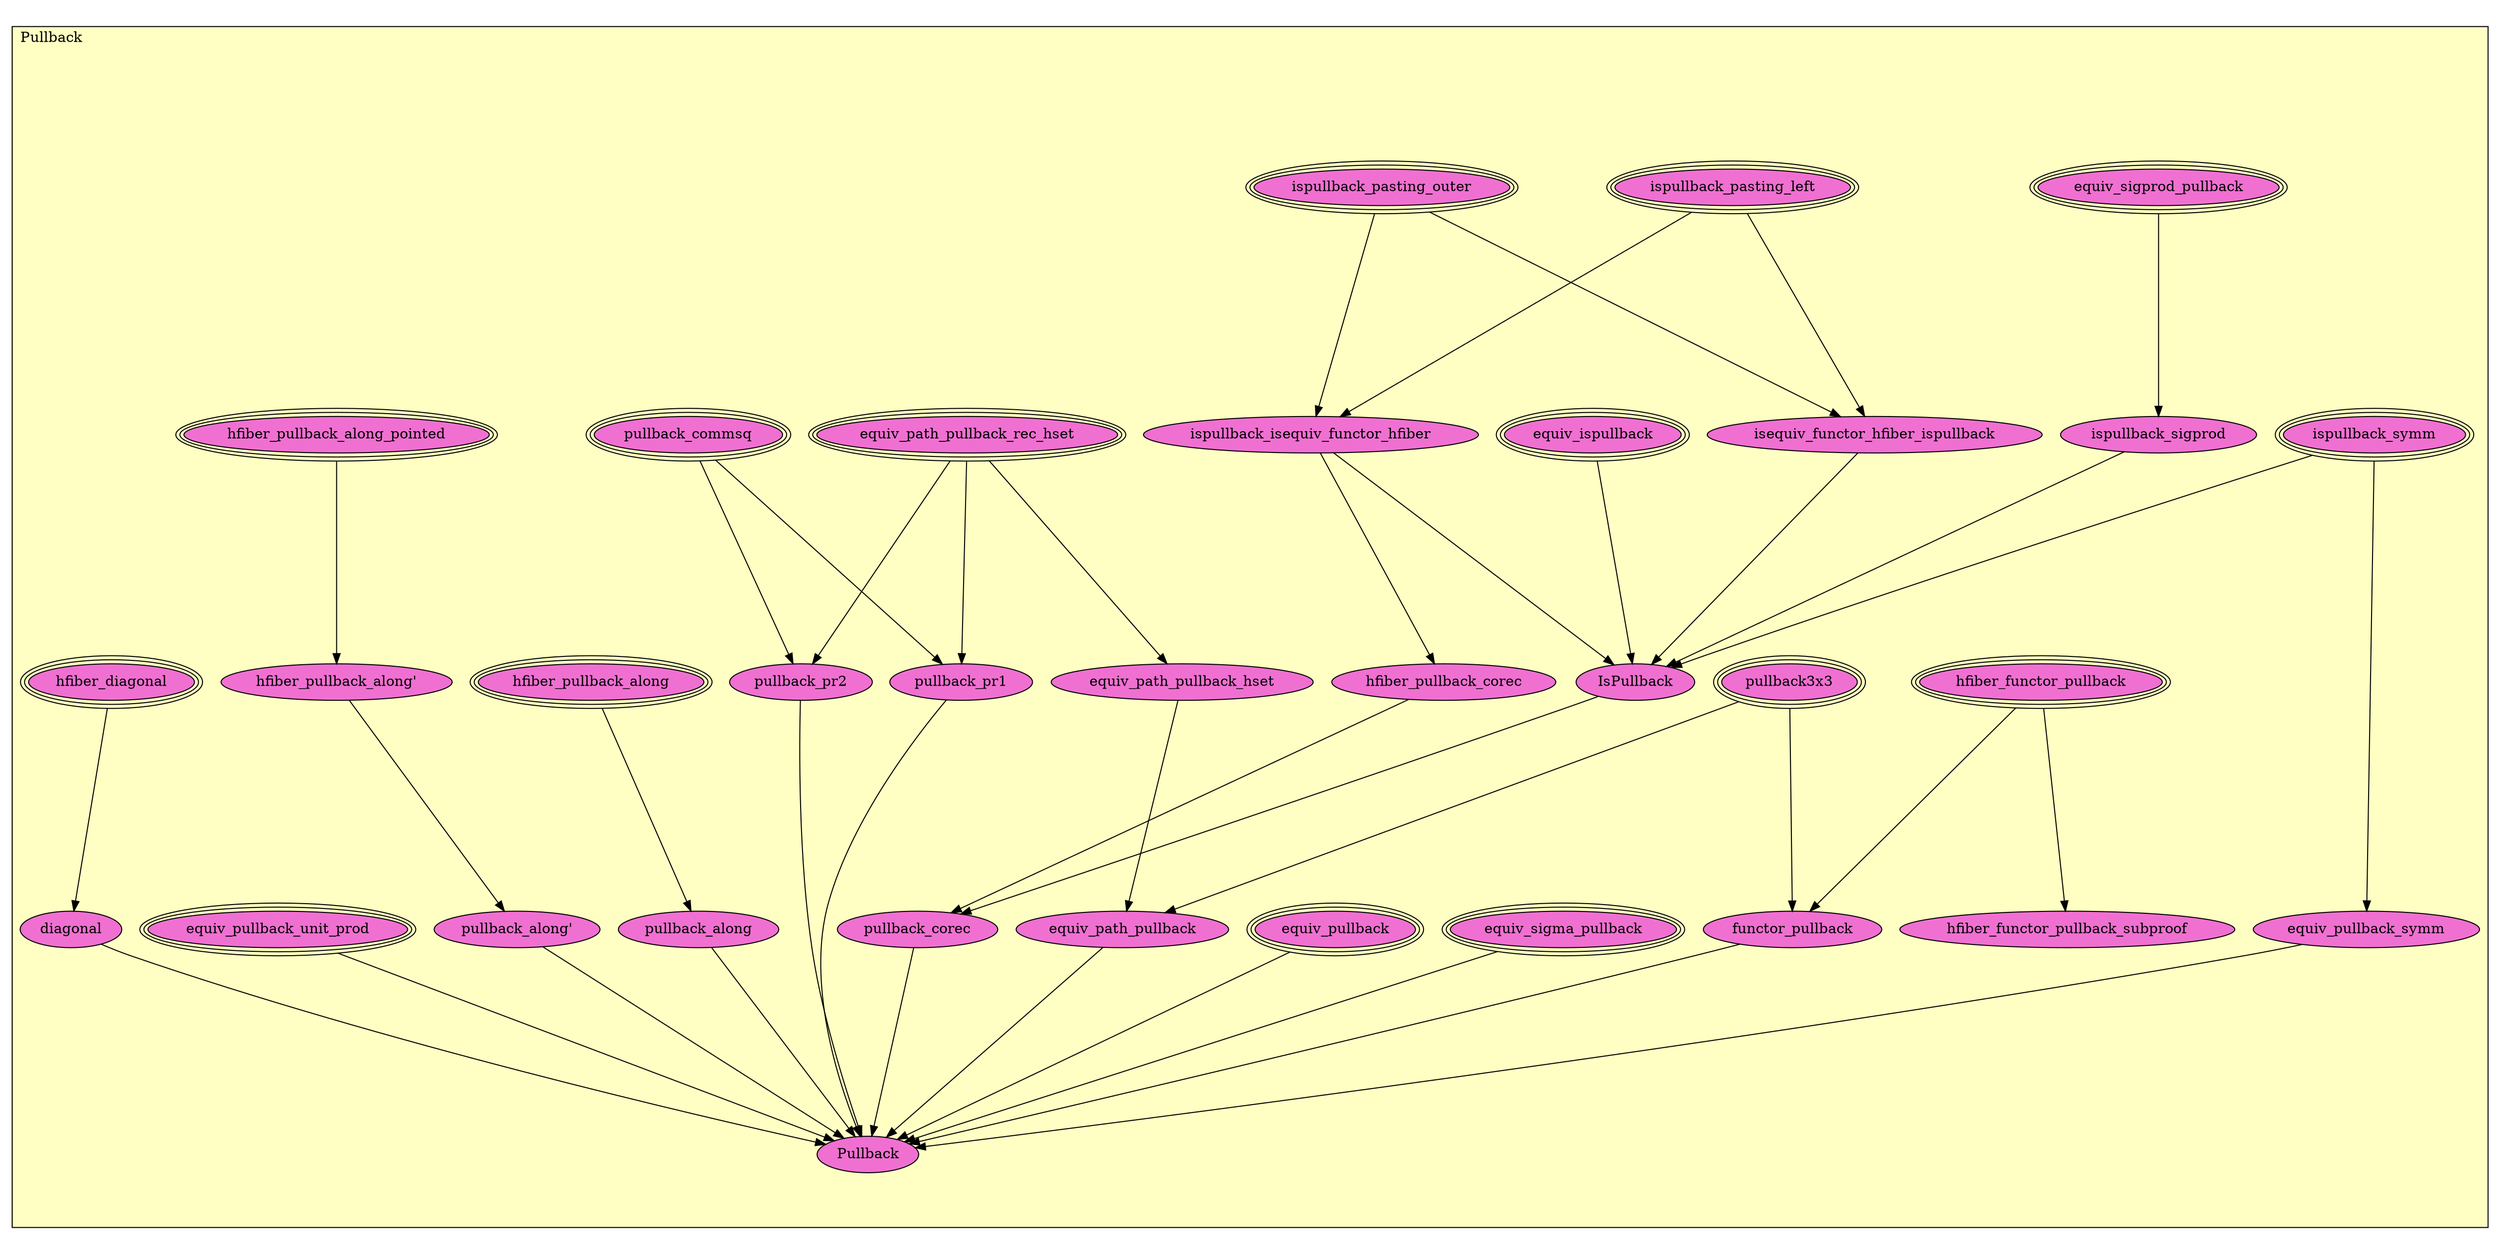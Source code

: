 digraph HoTT_Limits_Pullback {
  graph [ratio=0.5]
  node [style=filled]
Pullback_ispullback_pasting_outer [label="ispullback_pasting_outer", URL=<Pullback.html#ispullback_pasting_outer>, peripheries=3, fillcolor="#F070D1"] ;
Pullback_ispullback_pasting_left [label="ispullback_pasting_left", URL=<Pullback.html#ispullback_pasting_left>, peripheries=3, fillcolor="#F070D1"] ;
Pullback_pullback3x3 [label="pullback3x3", URL=<Pullback.html#pullback3x3>, peripheries=3, fillcolor="#F070D1"] ;
Pullback_equiv_path_pullback_rec_hset [label="equiv_path_pullback_rec_hset", URL=<Pullback.html#equiv_path_pullback_rec_hset>, peripheries=3, fillcolor="#F070D1"] ;
Pullback_equiv_path_pullback_hset [label="equiv_path_pullback_hset", URL=<Pullback.html#equiv_path_pullback_hset>, fillcolor="#F070D1"] ;
Pullback_equiv_path_pullback [label="equiv_path_pullback", URL=<Pullback.html#equiv_path_pullback>, fillcolor="#F070D1"] ;
Pullback_equiv_sigma_pullback [label="equiv_sigma_pullback", URL=<Pullback.html#equiv_sigma_pullback>, peripheries=3, fillcolor="#F070D1"] ;
Pullback_equiv_pullback [label="equiv_pullback", URL=<Pullback.html#equiv_pullback>, peripheries=3, fillcolor="#F070D1"] ;
Pullback_hfiber_functor_pullback [label="hfiber_functor_pullback", URL=<Pullback.html#hfiber_functor_pullback>, peripheries=3, fillcolor="#F070D1"] ;
Pullback_hfiber_functor_pullback_subproof [label="hfiber_functor_pullback_subproof", URL=<Pullback.html#hfiber_functor_pullback_subproof>, fillcolor="#F070D1"] ;
Pullback_functor_pullback [label="functor_pullback", URL=<Pullback.html#functor_pullback>, fillcolor="#F070D1"] ;
Pullback_hfiber_pullback_along_pointed [label="hfiber_pullback_along_pointed", URL=<Pullback.html#hfiber_pullback_along_pointed>, peripheries=3, fillcolor="#F070D1"] ;
Pullback_hfiber_pullback_along_ [label="hfiber_pullback_along'", URL=<Pullback.html#hfiber_pullback_along'>, fillcolor="#F070D1"] ;
Pullback_pullback_along_ [label="pullback_along'", URL=<Pullback.html#pullback_along'>, fillcolor="#F070D1"] ;
Pullback_hfiber_pullback_along [label="hfiber_pullback_along", URL=<Pullback.html#hfiber_pullback_along>, peripheries=3, fillcolor="#F070D1"] ;
Pullback_pullback_along [label="pullback_along", URL=<Pullback.html#pullback_along>, fillcolor="#F070D1"] ;
Pullback_isequiv_functor_hfiber_ispullback [label="isequiv_functor_hfiber_ispullback", URL=<Pullback.html#isequiv_functor_hfiber_ispullback>, fillcolor="#F070D1"] ;
Pullback_ispullback_isequiv_functor_hfiber [label="ispullback_isequiv_functor_hfiber", URL=<Pullback.html#ispullback_isequiv_functor_hfiber>, fillcolor="#F070D1"] ;
Pullback_hfiber_pullback_corec [label="hfiber_pullback_corec", URL=<Pullback.html#hfiber_pullback_corec>, fillcolor="#F070D1"] ;
Pullback_equiv_sigprod_pullback [label="equiv_sigprod_pullback", URL=<Pullback.html#equiv_sigprod_pullback>, peripheries=3, fillcolor="#F070D1"] ;
Pullback_ispullback_sigprod [label="ispullback_sigprod", URL=<Pullback.html#ispullback_sigprod>, fillcolor="#F070D1"] ;
Pullback_ispullback_symm [label="ispullback_symm", URL=<Pullback.html#ispullback_symm>, peripheries=3, fillcolor="#F070D1"] ;
Pullback_equiv_ispullback [label="equiv_ispullback", URL=<Pullback.html#equiv_ispullback>, peripheries=3, fillcolor="#F070D1"] ;
Pullback_IsPullback [label="IsPullback", URL=<Pullback.html#IsPullback>, fillcolor="#F070D1"] ;
Pullback_equiv_pullback_unit_prod [label="equiv_pullback_unit_prod", URL=<Pullback.html#equiv_pullback_unit_prod>, peripheries=3, fillcolor="#F070D1"] ;
Pullback_equiv_pullback_symm [label="equiv_pullback_symm", URL=<Pullback.html#equiv_pullback_symm>, fillcolor="#F070D1"] ;
Pullback_hfiber_diagonal [label="hfiber_diagonal", URL=<Pullback.html#hfiber_diagonal>, peripheries=3, fillcolor="#F070D1"] ;
Pullback_diagonal [label="diagonal", URL=<Pullback.html#diagonal>, fillcolor="#F070D1"] ;
Pullback_pullback_corec [label="pullback_corec", URL=<Pullback.html#pullback_corec>, fillcolor="#F070D1"] ;
Pullback_pullback_commsq [label="pullback_commsq", URL=<Pullback.html#pullback_commsq>, peripheries=3, fillcolor="#F070D1"] ;
Pullback_pullback_pr2 [label="pullback_pr2", URL=<Pullback.html#pullback_pr2>, fillcolor="#F070D1"] ;
Pullback_pullback_pr1 [label="pullback_pr1", URL=<Pullback.html#pullback_pr1>, fillcolor="#F070D1"] ;
Pullback_Pullback [label="Pullback", URL=<Pullback.html#Pullback>, fillcolor="#F070D1"] ;
  Pullback_ispullback_pasting_outer -> Pullback_isequiv_functor_hfiber_ispullback [] ;
  Pullback_ispullback_pasting_outer -> Pullback_ispullback_isequiv_functor_hfiber [] ;
  Pullback_ispullback_pasting_left -> Pullback_isequiv_functor_hfiber_ispullback [] ;
  Pullback_ispullback_pasting_left -> Pullback_ispullback_isequiv_functor_hfiber [] ;
  Pullback_pullback3x3 -> Pullback_equiv_path_pullback [] ;
  Pullback_pullback3x3 -> Pullback_functor_pullback [] ;
  Pullback_equiv_path_pullback_rec_hset -> Pullback_equiv_path_pullback_hset [] ;
  Pullback_equiv_path_pullback_rec_hset -> Pullback_pullback_pr2 [] ;
  Pullback_equiv_path_pullback_rec_hset -> Pullback_pullback_pr1 [] ;
  Pullback_equiv_path_pullback_hset -> Pullback_equiv_path_pullback [] ;
  Pullback_equiv_path_pullback -> Pullback_Pullback [] ;
  Pullback_equiv_sigma_pullback -> Pullback_Pullback [] ;
  Pullback_equiv_pullback -> Pullback_Pullback [] ;
  Pullback_hfiber_functor_pullback -> Pullback_hfiber_functor_pullback_subproof [] ;
  Pullback_hfiber_functor_pullback -> Pullback_functor_pullback [] ;
  Pullback_functor_pullback -> Pullback_Pullback [] ;
  Pullback_hfiber_pullback_along_pointed -> Pullback_hfiber_pullback_along_ [] ;
  Pullback_hfiber_pullback_along_ -> Pullback_pullback_along_ [] ;
  Pullback_pullback_along_ -> Pullback_Pullback [] ;
  Pullback_hfiber_pullback_along -> Pullback_pullback_along [] ;
  Pullback_pullback_along -> Pullback_Pullback [] ;
  Pullback_isequiv_functor_hfiber_ispullback -> Pullback_IsPullback [] ;
  Pullback_ispullback_isequiv_functor_hfiber -> Pullback_hfiber_pullback_corec [] ;
  Pullback_ispullback_isequiv_functor_hfiber -> Pullback_IsPullback [] ;
  Pullback_hfiber_pullback_corec -> Pullback_pullback_corec [] ;
  Pullback_equiv_sigprod_pullback -> Pullback_ispullback_sigprod [] ;
  Pullback_ispullback_sigprod -> Pullback_IsPullback [] ;
  Pullback_ispullback_symm -> Pullback_IsPullback [] ;
  Pullback_ispullback_symm -> Pullback_equiv_pullback_symm [] ;
  Pullback_equiv_ispullback -> Pullback_IsPullback [] ;
  Pullback_IsPullback -> Pullback_pullback_corec [] ;
  Pullback_equiv_pullback_unit_prod -> Pullback_Pullback [] ;
  Pullback_equiv_pullback_symm -> Pullback_Pullback [] ;
  Pullback_hfiber_diagonal -> Pullback_diagonal [] ;
  Pullback_diagonal -> Pullback_Pullback [] ;
  Pullback_pullback_corec -> Pullback_Pullback [] ;
  Pullback_pullback_commsq -> Pullback_pullback_pr2 [] ;
  Pullback_pullback_commsq -> Pullback_pullback_pr1 [] ;
  Pullback_pullback_pr2 -> Pullback_Pullback [] ;
  Pullback_pullback_pr1 -> Pullback_Pullback [] ;
subgraph cluster_Pullback { label="Pullback"; fillcolor="#FFFFC3"; labeljust=l; style=filled 
Pullback_Pullback; Pullback_pullback_pr1; Pullback_pullback_pr2; Pullback_pullback_commsq; Pullback_pullback_corec; Pullback_diagonal; Pullback_hfiber_diagonal; Pullback_equiv_pullback_symm; Pullback_equiv_pullback_unit_prod; Pullback_IsPullback; Pullback_equiv_ispullback; Pullback_ispullback_symm; Pullback_ispullback_sigprod; Pullback_equiv_sigprod_pullback; Pullback_hfiber_pullback_corec; Pullback_ispullback_isequiv_functor_hfiber; Pullback_isequiv_functor_hfiber_ispullback; Pullback_pullback_along; Pullback_hfiber_pullback_along; Pullback_pullback_along_; Pullback_hfiber_pullback_along_; Pullback_hfiber_pullback_along_pointed; Pullback_functor_pullback; Pullback_hfiber_functor_pullback_subproof; Pullback_hfiber_functor_pullback; Pullback_equiv_pullback; Pullback_equiv_sigma_pullback; Pullback_equiv_path_pullback; Pullback_equiv_path_pullback_hset; Pullback_equiv_path_pullback_rec_hset; Pullback_pullback3x3; Pullback_ispullback_pasting_left; Pullback_ispullback_pasting_outer; };
} /* END */
